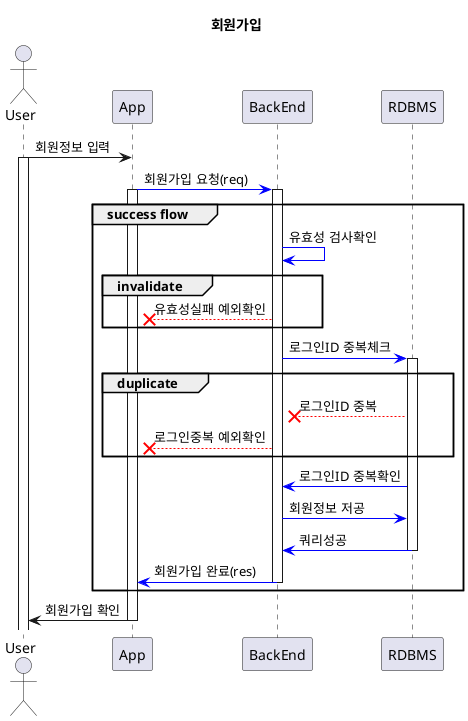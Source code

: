 @startuml
title 회원가입

actor "User" as user
participant "App" as app
participant "BackEnd" as backend
participant "RDBMS" as db


user -> app : 회원정보 입력
activate user

app -[#blue]> backend : 회원가입 요청(req)
activate app
group success flow
    activate backend
    backend -[#blue]> backend : 유효성 검사확인
        group invalidate
            backend --[#red]x app : 유효성실패 예외확인
        end

    backend -[#blue]> db : 로그인ID 중복체크
    activate db
        group duplicate
            db --[#red]x backend : 로그인ID 중복
            backend --[#red]x app : 로그인중복 예외확인
        end
    db -[#blue]> backend : 로그인ID 중복확인
    backend -[#blue]> db : 회원정보 저공
    db -[#blue]> backend : 쿼리성공
    deactivate db
    backend -[#blue]> app : 회원가입 완료(res)
    deactivate backend
end
app -> user : 회원가입 확인
deactivate app
@enduml